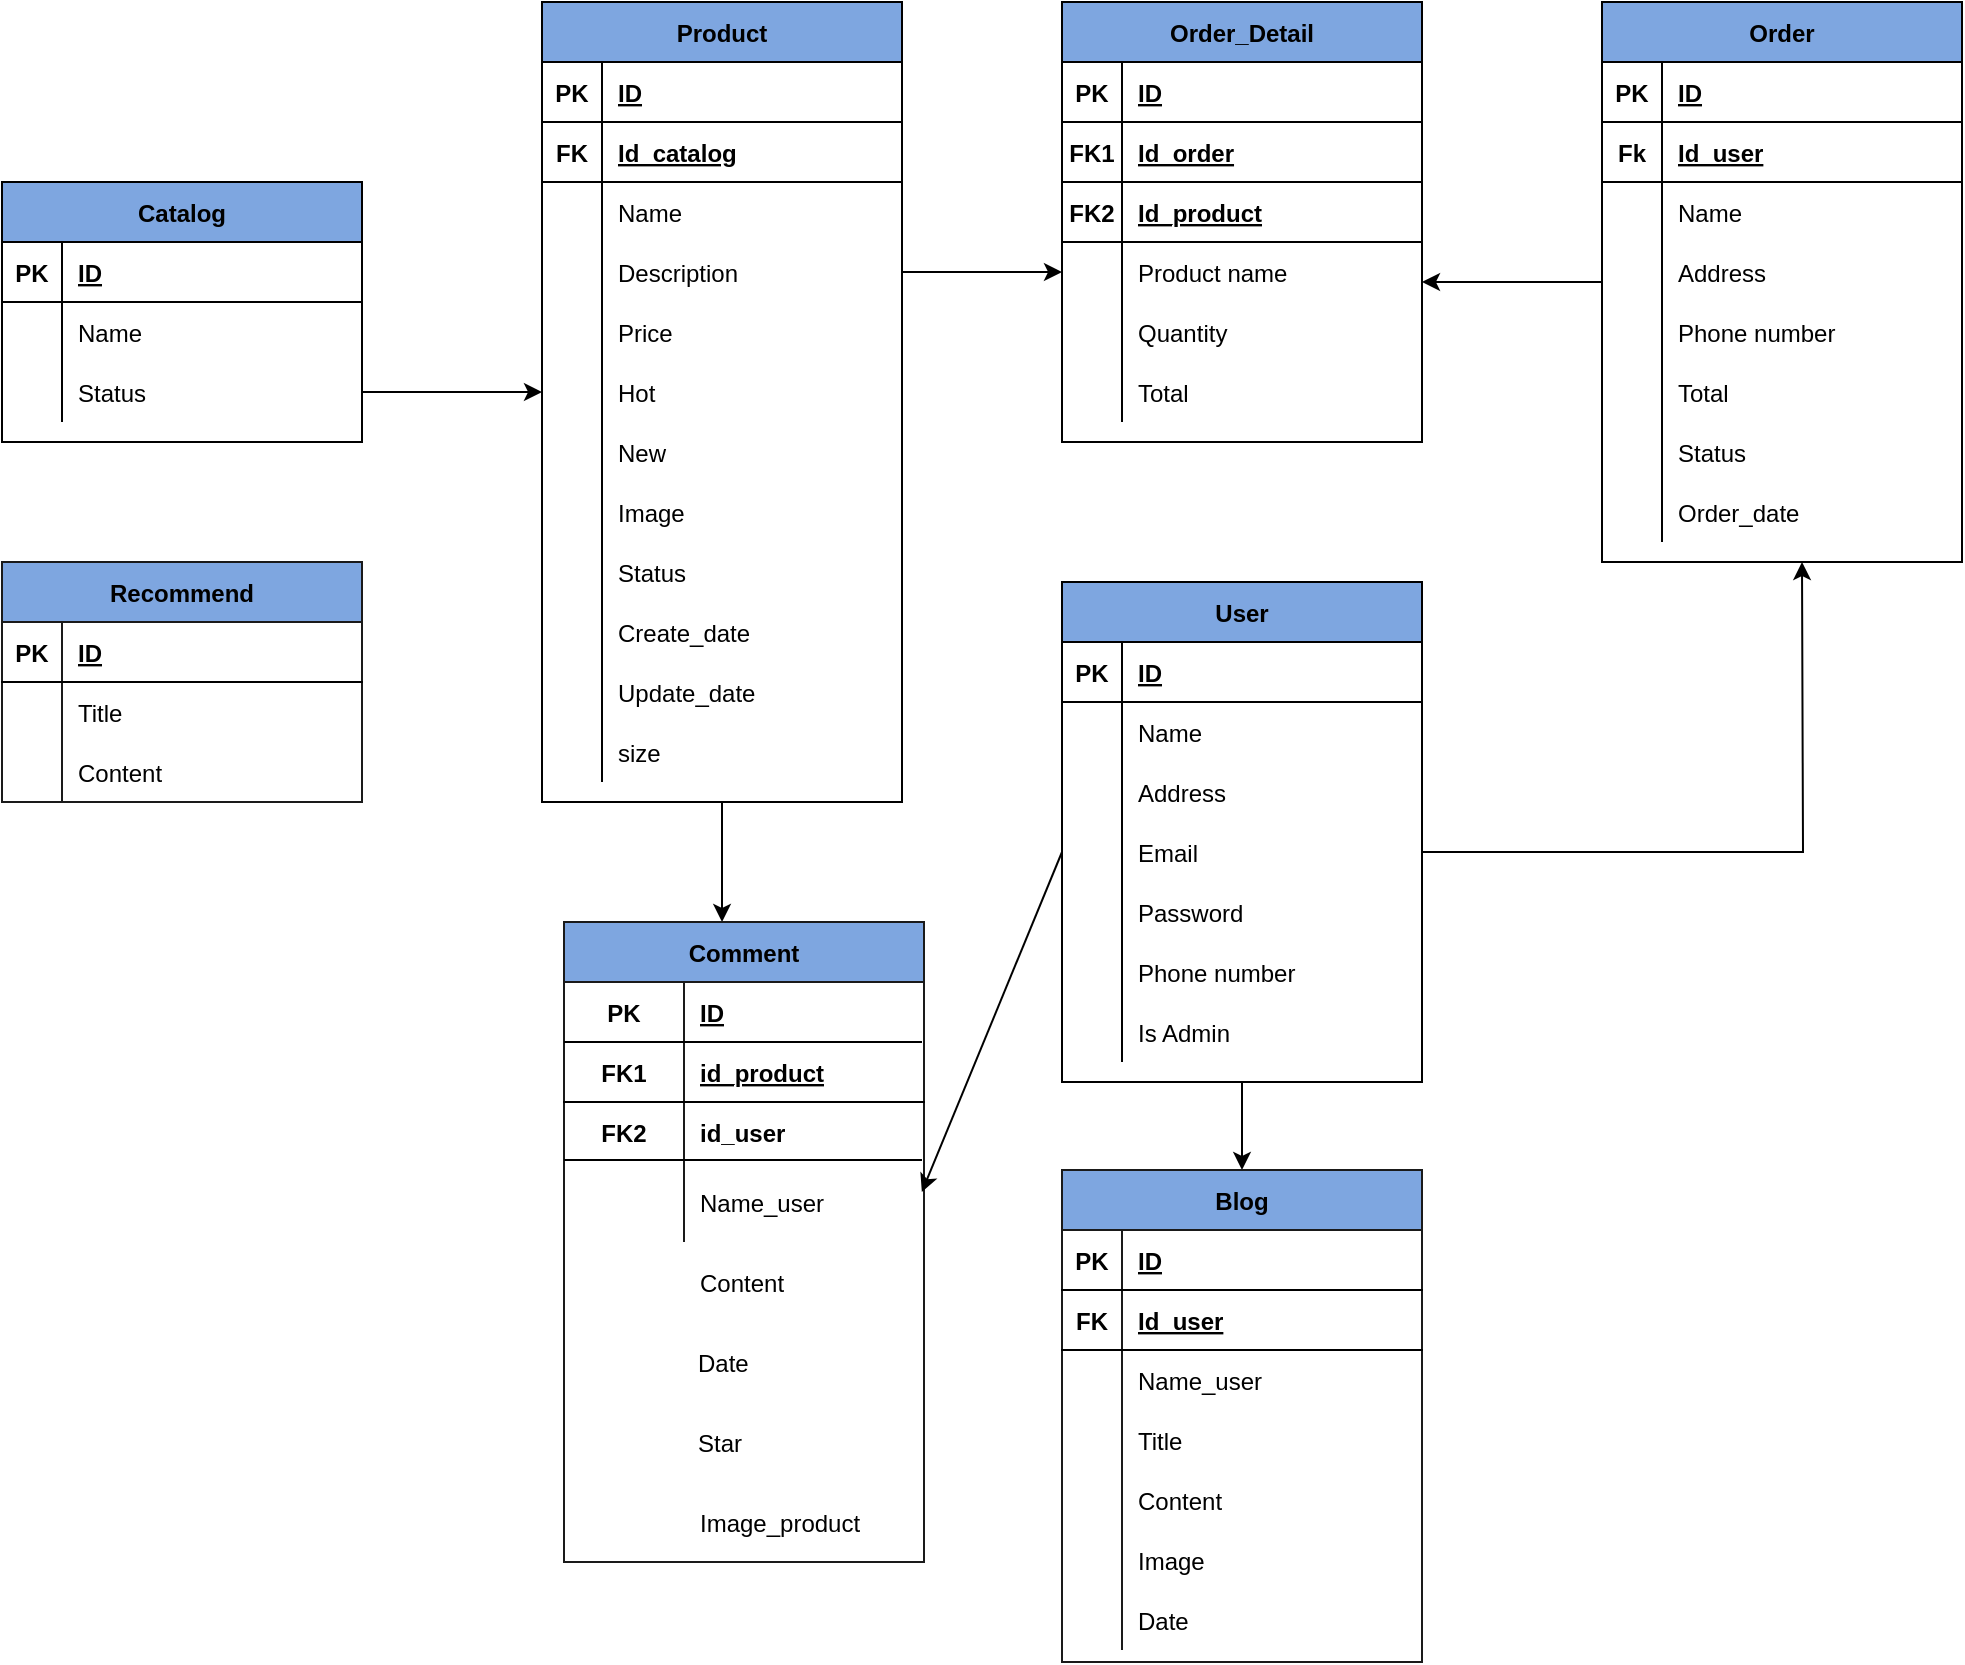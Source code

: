 <mxfile version="15.2.9" type="device"><diagram id="h_Rm9ap989ym2ORMmeNj" name="Page-1"><mxGraphModel dx="1038" dy="588" grid="1" gridSize="10" guides="1" tooltips="1" connect="1" arrows="1" fold="1" page="1" pageScale="1" pageWidth="850" pageHeight="1100" math="0" shadow="0"><root><mxCell id="0"/><mxCell id="1" parent="0"/><mxCell id="OAf66sgDmRi5zRaPa6E1-167" style="edgeStyle=none;rounded=0;orthogonalLoop=1;jettySize=auto;html=1;exitX=0.5;exitY=1;exitDx=0;exitDy=0;entryX=0.439;entryY=0;entryDx=0;entryDy=0;entryPerimeter=0;" edge="1" parent="1" source="OAf66sgDmRi5zRaPa6E1-1" target="OAf66sgDmRi5zRaPa6E1-131"><mxGeometry relative="1" as="geometry"/></mxCell><mxCell id="OAf66sgDmRi5zRaPa6E1-1" value="Product" style="shape=table;startSize=30;container=1;collapsible=1;childLayout=tableLayout;fixedRows=1;rowLines=0;fontStyle=1;align=center;resizeLast=1;fillColor=#7EA6E0;" vertex="1" parent="1"><mxGeometry x="590" y="180" width="180" height="400" as="geometry"/></mxCell><mxCell id="OAf66sgDmRi5zRaPa6E1-2" value="" style="shape=partialRectangle;collapsible=0;dropTarget=0;pointerEvents=0;fillColor=none;top=0;left=0;bottom=1;right=0;points=[[0,0.5],[1,0.5]];portConstraint=eastwest;" vertex="1" parent="OAf66sgDmRi5zRaPa6E1-1"><mxGeometry y="30" width="180" height="30" as="geometry"/></mxCell><mxCell id="OAf66sgDmRi5zRaPa6E1-3" value="PK" style="shape=partialRectangle;connectable=0;fillColor=none;top=0;left=0;bottom=0;right=0;fontStyle=1;overflow=hidden;" vertex="1" parent="OAf66sgDmRi5zRaPa6E1-2"><mxGeometry width="30" height="30" as="geometry"><mxRectangle width="30" height="30" as="alternateBounds"/></mxGeometry></mxCell><mxCell id="OAf66sgDmRi5zRaPa6E1-4" value="ID" style="shape=partialRectangle;connectable=0;fillColor=none;top=0;left=0;bottom=0;right=0;align=left;spacingLeft=6;fontStyle=5;overflow=hidden;" vertex="1" parent="OAf66sgDmRi5zRaPa6E1-2"><mxGeometry x="30" width="150" height="30" as="geometry"><mxRectangle width="150" height="30" as="alternateBounds"/></mxGeometry></mxCell><mxCell id="OAf66sgDmRi5zRaPa6E1-5" value="" style="shape=partialRectangle;collapsible=0;dropTarget=0;pointerEvents=0;fillColor=none;top=0;left=0;bottom=1;right=0;points=[[0,0.5],[1,0.5]];portConstraint=eastwest;" vertex="1" parent="OAf66sgDmRi5zRaPa6E1-1"><mxGeometry y="60" width="180" height="30" as="geometry"/></mxCell><mxCell id="OAf66sgDmRi5zRaPa6E1-6" value="FK" style="shape=partialRectangle;connectable=0;fillColor=none;top=0;left=0;bottom=0;right=0;fontStyle=1;overflow=hidden;" vertex="1" parent="OAf66sgDmRi5zRaPa6E1-5"><mxGeometry width="30" height="30" as="geometry"><mxRectangle width="30" height="30" as="alternateBounds"/></mxGeometry></mxCell><mxCell id="OAf66sgDmRi5zRaPa6E1-7" value="Id_catalog" style="shape=partialRectangle;connectable=0;fillColor=none;top=0;left=0;bottom=0;right=0;align=left;spacingLeft=6;fontStyle=5;overflow=hidden;" vertex="1" parent="OAf66sgDmRi5zRaPa6E1-5"><mxGeometry x="30" width="150" height="30" as="geometry"><mxRectangle width="150" height="30" as="alternateBounds"/></mxGeometry></mxCell><mxCell id="OAf66sgDmRi5zRaPa6E1-8" value="" style="shape=partialRectangle;collapsible=0;dropTarget=0;pointerEvents=0;fillColor=none;top=0;left=0;bottom=0;right=0;points=[[0,0.5],[1,0.5]];portConstraint=eastwest;" vertex="1" parent="OAf66sgDmRi5zRaPa6E1-1"><mxGeometry y="90" width="180" height="30" as="geometry"/></mxCell><mxCell id="OAf66sgDmRi5zRaPa6E1-9" value="" style="shape=partialRectangle;connectable=0;fillColor=none;top=0;left=0;bottom=0;right=0;editable=1;overflow=hidden;" vertex="1" parent="OAf66sgDmRi5zRaPa6E1-8"><mxGeometry width="30" height="30" as="geometry"><mxRectangle width="30" height="30" as="alternateBounds"/></mxGeometry></mxCell><mxCell id="OAf66sgDmRi5zRaPa6E1-10" value="Name" style="shape=partialRectangle;connectable=0;fillColor=none;top=0;left=0;bottom=0;right=0;align=left;spacingLeft=6;overflow=hidden;" vertex="1" parent="OAf66sgDmRi5zRaPa6E1-8"><mxGeometry x="30" width="150" height="30" as="geometry"><mxRectangle width="150" height="30" as="alternateBounds"/></mxGeometry></mxCell><mxCell id="OAf66sgDmRi5zRaPa6E1-11" value="" style="shape=partialRectangle;collapsible=0;dropTarget=0;pointerEvents=0;fillColor=none;top=0;left=0;bottom=0;right=0;points=[[0,0.5],[1,0.5]];portConstraint=eastwest;" vertex="1" parent="OAf66sgDmRi5zRaPa6E1-1"><mxGeometry y="120" width="180" height="30" as="geometry"/></mxCell><mxCell id="OAf66sgDmRi5zRaPa6E1-12" value="" style="shape=partialRectangle;connectable=0;fillColor=none;top=0;left=0;bottom=0;right=0;editable=1;overflow=hidden;" vertex="1" parent="OAf66sgDmRi5zRaPa6E1-11"><mxGeometry width="30" height="30" as="geometry"><mxRectangle width="30" height="30" as="alternateBounds"/></mxGeometry></mxCell><mxCell id="OAf66sgDmRi5zRaPa6E1-13" value="Description" style="shape=partialRectangle;connectable=0;fillColor=none;top=0;left=0;bottom=0;right=0;align=left;spacingLeft=6;overflow=hidden;" vertex="1" parent="OAf66sgDmRi5zRaPa6E1-11"><mxGeometry x="30" width="150" height="30" as="geometry"><mxRectangle width="150" height="30" as="alternateBounds"/></mxGeometry></mxCell><mxCell id="OAf66sgDmRi5zRaPa6E1-14" value="" style="shape=partialRectangle;collapsible=0;dropTarget=0;pointerEvents=0;fillColor=none;top=0;left=0;bottom=0;right=0;points=[[0,0.5],[1,0.5]];portConstraint=eastwest;" vertex="1" parent="OAf66sgDmRi5zRaPa6E1-1"><mxGeometry y="150" width="180" height="30" as="geometry"/></mxCell><mxCell id="OAf66sgDmRi5zRaPa6E1-15" value="" style="shape=partialRectangle;connectable=0;fillColor=none;top=0;left=0;bottom=0;right=0;editable=1;overflow=hidden;" vertex="1" parent="OAf66sgDmRi5zRaPa6E1-14"><mxGeometry width="30" height="30" as="geometry"><mxRectangle width="30" height="30" as="alternateBounds"/></mxGeometry></mxCell><mxCell id="OAf66sgDmRi5zRaPa6E1-16" value="Price" style="shape=partialRectangle;connectable=0;fillColor=none;top=0;left=0;bottom=0;right=0;align=left;spacingLeft=6;overflow=hidden;" vertex="1" parent="OAf66sgDmRi5zRaPa6E1-14"><mxGeometry x="30" width="150" height="30" as="geometry"><mxRectangle width="150" height="30" as="alternateBounds"/></mxGeometry></mxCell><mxCell id="OAf66sgDmRi5zRaPa6E1-17" value="" style="shape=partialRectangle;collapsible=0;dropTarget=0;pointerEvents=0;fillColor=none;top=0;left=0;bottom=0;right=0;points=[[0,0.5],[1,0.5]];portConstraint=eastwest;" vertex="1" parent="OAf66sgDmRi5zRaPa6E1-1"><mxGeometry y="180" width="180" height="30" as="geometry"/></mxCell><mxCell id="OAf66sgDmRi5zRaPa6E1-18" value="" style="shape=partialRectangle;connectable=0;fillColor=none;top=0;left=0;bottom=0;right=0;editable=1;overflow=hidden;" vertex="1" parent="OAf66sgDmRi5zRaPa6E1-17"><mxGeometry width="30" height="30" as="geometry"><mxRectangle width="30" height="30" as="alternateBounds"/></mxGeometry></mxCell><mxCell id="OAf66sgDmRi5zRaPa6E1-19" value="Hot" style="shape=partialRectangle;connectable=0;fillColor=none;top=0;left=0;bottom=0;right=0;align=left;spacingLeft=6;overflow=hidden;" vertex="1" parent="OAf66sgDmRi5zRaPa6E1-17"><mxGeometry x="30" width="150" height="30" as="geometry"><mxRectangle width="150" height="30" as="alternateBounds"/></mxGeometry></mxCell><mxCell id="OAf66sgDmRi5zRaPa6E1-20" value="" style="shape=partialRectangle;collapsible=0;dropTarget=0;pointerEvents=0;fillColor=none;top=0;left=0;bottom=0;right=0;points=[[0,0.5],[1,0.5]];portConstraint=eastwest;" vertex="1" parent="OAf66sgDmRi5zRaPa6E1-1"><mxGeometry y="210" width="180" height="30" as="geometry"/></mxCell><mxCell id="OAf66sgDmRi5zRaPa6E1-21" value="" style="shape=partialRectangle;connectable=0;fillColor=none;top=0;left=0;bottom=0;right=0;editable=1;overflow=hidden;" vertex="1" parent="OAf66sgDmRi5zRaPa6E1-20"><mxGeometry width="30" height="30" as="geometry"><mxRectangle width="30" height="30" as="alternateBounds"/></mxGeometry></mxCell><mxCell id="OAf66sgDmRi5zRaPa6E1-22" value="New" style="shape=partialRectangle;connectable=0;fillColor=none;top=0;left=0;bottom=0;right=0;align=left;spacingLeft=6;overflow=hidden;" vertex="1" parent="OAf66sgDmRi5zRaPa6E1-20"><mxGeometry x="30" width="150" height="30" as="geometry"><mxRectangle width="150" height="30" as="alternateBounds"/></mxGeometry></mxCell><mxCell id="OAf66sgDmRi5zRaPa6E1-23" value="" style="shape=partialRectangle;collapsible=0;dropTarget=0;pointerEvents=0;fillColor=none;top=0;left=0;bottom=0;right=0;points=[[0,0.5],[1,0.5]];portConstraint=eastwest;" vertex="1" parent="OAf66sgDmRi5zRaPa6E1-1"><mxGeometry y="240" width="180" height="30" as="geometry"/></mxCell><mxCell id="OAf66sgDmRi5zRaPa6E1-24" value="" style="shape=partialRectangle;connectable=0;fillColor=none;top=0;left=0;bottom=0;right=0;editable=1;overflow=hidden;" vertex="1" parent="OAf66sgDmRi5zRaPa6E1-23"><mxGeometry width="30" height="30" as="geometry"><mxRectangle width="30" height="30" as="alternateBounds"/></mxGeometry></mxCell><mxCell id="OAf66sgDmRi5zRaPa6E1-25" value="Image" style="shape=partialRectangle;connectable=0;fillColor=none;top=0;left=0;bottom=0;right=0;align=left;spacingLeft=6;overflow=hidden;" vertex="1" parent="OAf66sgDmRi5zRaPa6E1-23"><mxGeometry x="30" width="150" height="30" as="geometry"><mxRectangle width="150" height="30" as="alternateBounds"/></mxGeometry></mxCell><mxCell id="OAf66sgDmRi5zRaPa6E1-26" value="" style="shape=partialRectangle;collapsible=0;dropTarget=0;pointerEvents=0;fillColor=none;top=0;left=0;bottom=0;right=0;points=[[0,0.5],[1,0.5]];portConstraint=eastwest;" vertex="1" parent="OAf66sgDmRi5zRaPa6E1-1"><mxGeometry y="270" width="180" height="30" as="geometry"/></mxCell><mxCell id="OAf66sgDmRi5zRaPa6E1-27" value="" style="shape=partialRectangle;connectable=0;fillColor=none;top=0;left=0;bottom=0;right=0;editable=1;overflow=hidden;" vertex="1" parent="OAf66sgDmRi5zRaPa6E1-26"><mxGeometry width="30" height="30" as="geometry"><mxRectangle width="30" height="30" as="alternateBounds"/></mxGeometry></mxCell><mxCell id="OAf66sgDmRi5zRaPa6E1-28" value="Status" style="shape=partialRectangle;connectable=0;fillColor=none;top=0;left=0;bottom=0;right=0;align=left;spacingLeft=6;overflow=hidden;" vertex="1" parent="OAf66sgDmRi5zRaPa6E1-26"><mxGeometry x="30" width="150" height="30" as="geometry"><mxRectangle width="150" height="30" as="alternateBounds"/></mxGeometry></mxCell><mxCell id="OAf66sgDmRi5zRaPa6E1-29" value="" style="shape=partialRectangle;collapsible=0;dropTarget=0;pointerEvents=0;fillColor=none;top=0;left=0;bottom=0;right=0;points=[[0,0.5],[1,0.5]];portConstraint=eastwest;" vertex="1" parent="OAf66sgDmRi5zRaPa6E1-1"><mxGeometry y="300" width="180" height="30" as="geometry"/></mxCell><mxCell id="OAf66sgDmRi5zRaPa6E1-30" value="" style="shape=partialRectangle;connectable=0;fillColor=none;top=0;left=0;bottom=0;right=0;editable=1;overflow=hidden;" vertex="1" parent="OAf66sgDmRi5zRaPa6E1-29"><mxGeometry width="30" height="30" as="geometry"><mxRectangle width="30" height="30" as="alternateBounds"/></mxGeometry></mxCell><mxCell id="OAf66sgDmRi5zRaPa6E1-31" value="Create_date" style="shape=partialRectangle;connectable=0;fillColor=none;top=0;left=0;bottom=0;right=0;align=left;spacingLeft=6;overflow=hidden;" vertex="1" parent="OAf66sgDmRi5zRaPa6E1-29"><mxGeometry x="30" width="150" height="30" as="geometry"><mxRectangle width="150" height="30" as="alternateBounds"/></mxGeometry></mxCell><mxCell id="OAf66sgDmRi5zRaPa6E1-32" value="" style="shape=partialRectangle;collapsible=0;dropTarget=0;pointerEvents=0;fillColor=none;top=0;left=0;bottom=0;right=0;points=[[0,0.5],[1,0.5]];portConstraint=eastwest;" vertex="1" parent="OAf66sgDmRi5zRaPa6E1-1"><mxGeometry y="330" width="180" height="30" as="geometry"/></mxCell><mxCell id="OAf66sgDmRi5zRaPa6E1-33" value="" style="shape=partialRectangle;connectable=0;fillColor=none;top=0;left=0;bottom=0;right=0;editable=1;overflow=hidden;" vertex="1" parent="OAf66sgDmRi5zRaPa6E1-32"><mxGeometry width="30" height="30" as="geometry"><mxRectangle width="30" height="30" as="alternateBounds"/></mxGeometry></mxCell><mxCell id="OAf66sgDmRi5zRaPa6E1-34" value="Update_date" style="shape=partialRectangle;connectable=0;fillColor=none;top=0;left=0;bottom=0;right=0;align=left;spacingLeft=6;overflow=hidden;" vertex="1" parent="OAf66sgDmRi5zRaPa6E1-32"><mxGeometry x="30" width="150" height="30" as="geometry"><mxRectangle width="150" height="30" as="alternateBounds"/></mxGeometry></mxCell><mxCell id="OAf66sgDmRi5zRaPa6E1-35" value="" style="shape=partialRectangle;collapsible=0;dropTarget=0;pointerEvents=0;fillColor=none;top=0;left=0;bottom=0;right=0;points=[[0,0.5],[1,0.5]];portConstraint=eastwest;" vertex="1" parent="OAf66sgDmRi5zRaPa6E1-1"><mxGeometry y="360" width="180" height="30" as="geometry"/></mxCell><mxCell id="OAf66sgDmRi5zRaPa6E1-36" value="" style="shape=partialRectangle;connectable=0;fillColor=none;top=0;left=0;bottom=0;right=0;editable=1;overflow=hidden;" vertex="1" parent="OAf66sgDmRi5zRaPa6E1-35"><mxGeometry width="30" height="30" as="geometry"><mxRectangle width="30" height="30" as="alternateBounds"/></mxGeometry></mxCell><mxCell id="OAf66sgDmRi5zRaPa6E1-37" value="size" style="shape=partialRectangle;connectable=0;fillColor=none;top=0;left=0;bottom=0;right=0;align=left;spacingLeft=6;overflow=hidden;" vertex="1" parent="OAf66sgDmRi5zRaPa6E1-35"><mxGeometry x="30" width="150" height="30" as="geometry"><mxRectangle width="150" height="30" as="alternateBounds"/></mxGeometry></mxCell><mxCell id="OAf66sgDmRi5zRaPa6E1-38" value="Catalog" style="shape=table;startSize=30;container=1;collapsible=1;childLayout=tableLayout;fixedRows=1;rowLines=0;fontStyle=1;align=center;resizeLast=1;labelBackgroundColor=none;fillColor=#7EA6E0;" vertex="1" parent="1"><mxGeometry x="320" y="270" width="180" height="130" as="geometry"/></mxCell><mxCell id="OAf66sgDmRi5zRaPa6E1-39" value="" style="shape=partialRectangle;collapsible=0;dropTarget=0;pointerEvents=0;fillColor=none;top=0;left=0;bottom=1;right=0;points=[[0,0.5],[1,0.5]];portConstraint=eastwest;" vertex="1" parent="OAf66sgDmRi5zRaPa6E1-38"><mxGeometry y="30" width="180" height="30" as="geometry"/></mxCell><mxCell id="OAf66sgDmRi5zRaPa6E1-40" value="PK" style="shape=partialRectangle;connectable=0;fillColor=none;top=0;left=0;bottom=0;right=0;fontStyle=1;overflow=hidden;" vertex="1" parent="OAf66sgDmRi5zRaPa6E1-39"><mxGeometry width="30" height="30" as="geometry"><mxRectangle width="30" height="30" as="alternateBounds"/></mxGeometry></mxCell><mxCell id="OAf66sgDmRi5zRaPa6E1-41" value="ID" style="shape=partialRectangle;connectable=0;fillColor=none;top=0;left=0;bottom=0;right=0;align=left;spacingLeft=6;fontStyle=5;overflow=hidden;" vertex="1" parent="OAf66sgDmRi5zRaPa6E1-39"><mxGeometry x="30" width="150" height="30" as="geometry"><mxRectangle width="150" height="30" as="alternateBounds"/></mxGeometry></mxCell><mxCell id="OAf66sgDmRi5zRaPa6E1-42" value="" style="shape=partialRectangle;collapsible=0;dropTarget=0;pointerEvents=0;fillColor=none;top=0;left=0;bottom=0;right=0;points=[[0,0.5],[1,0.5]];portConstraint=eastwest;" vertex="1" parent="OAf66sgDmRi5zRaPa6E1-38"><mxGeometry y="60" width="180" height="30" as="geometry"/></mxCell><mxCell id="OAf66sgDmRi5zRaPa6E1-43" value="" style="shape=partialRectangle;connectable=0;fillColor=none;top=0;left=0;bottom=0;right=0;editable=1;overflow=hidden;" vertex="1" parent="OAf66sgDmRi5zRaPa6E1-42"><mxGeometry width="30" height="30" as="geometry"><mxRectangle width="30" height="30" as="alternateBounds"/></mxGeometry></mxCell><mxCell id="OAf66sgDmRi5zRaPa6E1-44" value="Name" style="shape=partialRectangle;connectable=0;fillColor=none;top=0;left=0;bottom=0;right=0;align=left;spacingLeft=6;overflow=hidden;" vertex="1" parent="OAf66sgDmRi5zRaPa6E1-42"><mxGeometry x="30" width="150" height="30" as="geometry"><mxRectangle width="150" height="30" as="alternateBounds"/></mxGeometry></mxCell><mxCell id="OAf66sgDmRi5zRaPa6E1-45" value="" style="shape=partialRectangle;collapsible=0;dropTarget=0;pointerEvents=0;fillColor=none;top=0;left=0;bottom=0;right=0;points=[[0,0.5],[1,0.5]];portConstraint=eastwest;" vertex="1" parent="OAf66sgDmRi5zRaPa6E1-38"><mxGeometry y="90" width="180" height="30" as="geometry"/></mxCell><mxCell id="OAf66sgDmRi5zRaPa6E1-46" value="" style="shape=partialRectangle;connectable=0;fillColor=none;top=0;left=0;bottom=0;right=0;editable=1;overflow=hidden;" vertex="1" parent="OAf66sgDmRi5zRaPa6E1-45"><mxGeometry width="30" height="30" as="geometry"><mxRectangle width="30" height="30" as="alternateBounds"/></mxGeometry></mxCell><mxCell id="OAf66sgDmRi5zRaPa6E1-47" value="Status" style="shape=partialRectangle;connectable=0;fillColor=none;top=0;left=0;bottom=0;right=0;align=left;spacingLeft=6;overflow=hidden;" vertex="1" parent="OAf66sgDmRi5zRaPa6E1-45"><mxGeometry x="30" width="150" height="30" as="geometry"><mxRectangle width="150" height="30" as="alternateBounds"/></mxGeometry></mxCell><mxCell id="OAf66sgDmRi5zRaPa6E1-48" style="edgeStyle=orthogonalEdgeStyle;rounded=0;orthogonalLoop=1;jettySize=auto;html=1;" edge="1" parent="1" source="OAf66sgDmRi5zRaPa6E1-49"><mxGeometry relative="1" as="geometry"><mxPoint x="1030" y="320" as="targetPoint"/></mxGeometry></mxCell><mxCell id="OAf66sgDmRi5zRaPa6E1-49" value="Order" style="shape=table;startSize=30;container=1;collapsible=1;childLayout=tableLayout;fixedRows=1;rowLines=0;fontStyle=1;align=center;resizeLast=1;labelBackgroundColor=none;fillColor=#7EA6E0;gradientColor=none;" vertex="1" parent="1"><mxGeometry x="1120" y="180" width="180" height="280" as="geometry"/></mxCell><mxCell id="OAf66sgDmRi5zRaPa6E1-50" value="" style="shape=partialRectangle;collapsible=0;dropTarget=0;pointerEvents=0;fillColor=none;top=0;left=0;bottom=1;right=0;points=[[0,0.5],[1,0.5]];portConstraint=eastwest;" vertex="1" parent="OAf66sgDmRi5zRaPa6E1-49"><mxGeometry y="30" width="180" height="30" as="geometry"/></mxCell><mxCell id="OAf66sgDmRi5zRaPa6E1-51" value="PK" style="shape=partialRectangle;connectable=0;fillColor=none;top=0;left=0;bottom=0;right=0;fontStyle=1;overflow=hidden;" vertex="1" parent="OAf66sgDmRi5zRaPa6E1-50"><mxGeometry width="30" height="30" as="geometry"><mxRectangle width="30" height="30" as="alternateBounds"/></mxGeometry></mxCell><mxCell id="OAf66sgDmRi5zRaPa6E1-52" value="ID" style="shape=partialRectangle;connectable=0;fillColor=none;top=0;left=0;bottom=0;right=0;align=left;spacingLeft=6;fontStyle=5;overflow=hidden;" vertex="1" parent="OAf66sgDmRi5zRaPa6E1-50"><mxGeometry x="30" width="150" height="30" as="geometry"><mxRectangle width="150" height="30" as="alternateBounds"/></mxGeometry></mxCell><mxCell id="OAf66sgDmRi5zRaPa6E1-53" value="" style="shape=partialRectangle;collapsible=0;dropTarget=0;pointerEvents=0;fillColor=none;top=0;left=0;bottom=1;right=0;points=[[0,0.5],[1,0.5]];portConstraint=eastwest;" vertex="1" parent="OAf66sgDmRi5zRaPa6E1-49"><mxGeometry y="60" width="180" height="30" as="geometry"/></mxCell><mxCell id="OAf66sgDmRi5zRaPa6E1-54" value="Fk" style="shape=partialRectangle;connectable=0;fillColor=none;top=0;left=0;bottom=0;right=0;fontStyle=1;overflow=hidden;" vertex="1" parent="OAf66sgDmRi5zRaPa6E1-53"><mxGeometry width="30" height="30" as="geometry"><mxRectangle width="30" height="30" as="alternateBounds"/></mxGeometry></mxCell><mxCell id="OAf66sgDmRi5zRaPa6E1-55" value="Id_user" style="shape=partialRectangle;connectable=0;fillColor=none;top=0;left=0;bottom=0;right=0;align=left;spacingLeft=6;fontStyle=5;overflow=hidden;" vertex="1" parent="OAf66sgDmRi5zRaPa6E1-53"><mxGeometry x="30" width="150" height="30" as="geometry"><mxRectangle width="150" height="30" as="alternateBounds"/></mxGeometry></mxCell><mxCell id="OAf66sgDmRi5zRaPa6E1-56" value="" style="shape=partialRectangle;collapsible=0;dropTarget=0;pointerEvents=0;fillColor=none;top=0;left=0;bottom=0;right=0;points=[[0,0.5],[1,0.5]];portConstraint=eastwest;" vertex="1" parent="OAf66sgDmRi5zRaPa6E1-49"><mxGeometry y="90" width="180" height="30" as="geometry"/></mxCell><mxCell id="OAf66sgDmRi5zRaPa6E1-57" value="" style="shape=partialRectangle;connectable=0;fillColor=none;top=0;left=0;bottom=0;right=0;editable=1;overflow=hidden;" vertex="1" parent="OAf66sgDmRi5zRaPa6E1-56"><mxGeometry width="30" height="30" as="geometry"><mxRectangle width="30" height="30" as="alternateBounds"/></mxGeometry></mxCell><mxCell id="OAf66sgDmRi5zRaPa6E1-58" value="Name" style="shape=partialRectangle;connectable=0;fillColor=none;top=0;left=0;bottom=0;right=0;align=left;spacingLeft=6;overflow=hidden;" vertex="1" parent="OAf66sgDmRi5zRaPa6E1-56"><mxGeometry x="30" width="150" height="30" as="geometry"><mxRectangle width="150" height="30" as="alternateBounds"/></mxGeometry></mxCell><mxCell id="OAf66sgDmRi5zRaPa6E1-59" value="" style="shape=partialRectangle;collapsible=0;dropTarget=0;pointerEvents=0;fillColor=none;top=0;left=0;bottom=0;right=0;points=[[0,0.5],[1,0.5]];portConstraint=eastwest;" vertex="1" parent="OAf66sgDmRi5zRaPa6E1-49"><mxGeometry y="120" width="180" height="30" as="geometry"/></mxCell><mxCell id="OAf66sgDmRi5zRaPa6E1-60" value="" style="shape=partialRectangle;connectable=0;fillColor=none;top=0;left=0;bottom=0;right=0;editable=1;overflow=hidden;" vertex="1" parent="OAf66sgDmRi5zRaPa6E1-59"><mxGeometry width="30" height="30" as="geometry"><mxRectangle width="30" height="30" as="alternateBounds"/></mxGeometry></mxCell><mxCell id="OAf66sgDmRi5zRaPa6E1-61" value="Address" style="shape=partialRectangle;connectable=0;fillColor=none;top=0;left=0;bottom=0;right=0;align=left;spacingLeft=6;overflow=hidden;" vertex="1" parent="OAf66sgDmRi5zRaPa6E1-59"><mxGeometry x="30" width="150" height="30" as="geometry"><mxRectangle width="150" height="30" as="alternateBounds"/></mxGeometry></mxCell><mxCell id="OAf66sgDmRi5zRaPa6E1-62" value="" style="shape=partialRectangle;collapsible=0;dropTarget=0;pointerEvents=0;fillColor=none;top=0;left=0;bottom=0;right=0;points=[[0,0.5],[1,0.5]];portConstraint=eastwest;" vertex="1" parent="OAf66sgDmRi5zRaPa6E1-49"><mxGeometry y="150" width="180" height="30" as="geometry"/></mxCell><mxCell id="OAf66sgDmRi5zRaPa6E1-63" value="" style="shape=partialRectangle;connectable=0;fillColor=none;top=0;left=0;bottom=0;right=0;editable=1;overflow=hidden;" vertex="1" parent="OAf66sgDmRi5zRaPa6E1-62"><mxGeometry width="30" height="30" as="geometry"><mxRectangle width="30" height="30" as="alternateBounds"/></mxGeometry></mxCell><mxCell id="OAf66sgDmRi5zRaPa6E1-64" value="Phone number" style="shape=partialRectangle;connectable=0;fillColor=none;top=0;left=0;bottom=0;right=0;align=left;spacingLeft=6;overflow=hidden;" vertex="1" parent="OAf66sgDmRi5zRaPa6E1-62"><mxGeometry x="30" width="150" height="30" as="geometry"><mxRectangle width="150" height="30" as="alternateBounds"/></mxGeometry></mxCell><mxCell id="OAf66sgDmRi5zRaPa6E1-65" value="" style="shape=partialRectangle;collapsible=0;dropTarget=0;pointerEvents=0;fillColor=none;top=0;left=0;bottom=0;right=0;points=[[0,0.5],[1,0.5]];portConstraint=eastwest;" vertex="1" parent="OAf66sgDmRi5zRaPa6E1-49"><mxGeometry y="180" width="180" height="30" as="geometry"/></mxCell><mxCell id="OAf66sgDmRi5zRaPa6E1-66" value="" style="shape=partialRectangle;connectable=0;fillColor=none;top=0;left=0;bottom=0;right=0;editable=1;overflow=hidden;" vertex="1" parent="OAf66sgDmRi5zRaPa6E1-65"><mxGeometry width="30" height="30" as="geometry"><mxRectangle width="30" height="30" as="alternateBounds"/></mxGeometry></mxCell><mxCell id="OAf66sgDmRi5zRaPa6E1-67" value="Total" style="shape=partialRectangle;connectable=0;fillColor=none;top=0;left=0;bottom=0;right=0;align=left;spacingLeft=6;overflow=hidden;" vertex="1" parent="OAf66sgDmRi5zRaPa6E1-65"><mxGeometry x="30" width="150" height="30" as="geometry"><mxRectangle width="150" height="30" as="alternateBounds"/></mxGeometry></mxCell><mxCell id="OAf66sgDmRi5zRaPa6E1-68" value="" style="shape=partialRectangle;collapsible=0;dropTarget=0;pointerEvents=0;fillColor=none;top=0;left=0;bottom=0;right=0;points=[[0,0.5],[1,0.5]];portConstraint=eastwest;" vertex="1" parent="OAf66sgDmRi5zRaPa6E1-49"><mxGeometry y="210" width="180" height="30" as="geometry"/></mxCell><mxCell id="OAf66sgDmRi5zRaPa6E1-69" value="" style="shape=partialRectangle;connectable=0;fillColor=none;top=0;left=0;bottom=0;right=0;editable=1;overflow=hidden;" vertex="1" parent="OAf66sgDmRi5zRaPa6E1-68"><mxGeometry width="30" height="30" as="geometry"><mxRectangle width="30" height="30" as="alternateBounds"/></mxGeometry></mxCell><mxCell id="OAf66sgDmRi5zRaPa6E1-70" value="Status" style="shape=partialRectangle;connectable=0;fillColor=none;top=0;left=0;bottom=0;right=0;align=left;spacingLeft=6;overflow=hidden;" vertex="1" parent="OAf66sgDmRi5zRaPa6E1-68"><mxGeometry x="30" width="150" height="30" as="geometry"><mxRectangle width="150" height="30" as="alternateBounds"/></mxGeometry></mxCell><mxCell id="OAf66sgDmRi5zRaPa6E1-71" value="" style="shape=partialRectangle;collapsible=0;dropTarget=0;pointerEvents=0;fillColor=none;top=0;left=0;bottom=0;right=0;points=[[0,0.5],[1,0.5]];portConstraint=eastwest;" vertex="1" parent="OAf66sgDmRi5zRaPa6E1-49"><mxGeometry y="240" width="180" height="30" as="geometry"/></mxCell><mxCell id="OAf66sgDmRi5zRaPa6E1-72" value="" style="shape=partialRectangle;connectable=0;fillColor=none;top=0;left=0;bottom=0;right=0;editable=1;overflow=hidden;" vertex="1" parent="OAf66sgDmRi5zRaPa6E1-71"><mxGeometry width="30" height="30" as="geometry"><mxRectangle width="30" height="30" as="alternateBounds"/></mxGeometry></mxCell><mxCell id="OAf66sgDmRi5zRaPa6E1-73" value="Order_date" style="shape=partialRectangle;connectable=0;fillColor=none;top=0;left=0;bottom=0;right=0;align=left;spacingLeft=6;overflow=hidden;" vertex="1" parent="OAf66sgDmRi5zRaPa6E1-71"><mxGeometry x="30" width="150" height="30" as="geometry"><mxRectangle width="150" height="30" as="alternateBounds"/></mxGeometry></mxCell><mxCell id="OAf66sgDmRi5zRaPa6E1-74" value="Order_Detail" style="shape=table;startSize=30;container=1;collapsible=1;childLayout=tableLayout;fixedRows=1;rowLines=0;fontStyle=1;align=center;resizeLast=1;labelBackgroundColor=none;fillColor=#7EA6E0;gradientColor=none;" vertex="1" parent="1"><mxGeometry x="850" y="180" width="180" height="220" as="geometry"/></mxCell><mxCell id="OAf66sgDmRi5zRaPa6E1-75" value="" style="shape=partialRectangle;collapsible=0;dropTarget=0;pointerEvents=0;fillColor=none;top=0;left=0;bottom=1;right=0;points=[[0,0.5],[1,0.5]];portConstraint=eastwest;" vertex="1" parent="OAf66sgDmRi5zRaPa6E1-74"><mxGeometry y="30" width="180" height="30" as="geometry"/></mxCell><mxCell id="OAf66sgDmRi5zRaPa6E1-76" value="PK" style="shape=partialRectangle;connectable=0;fillColor=none;top=0;left=0;bottom=0;right=0;fontStyle=1;overflow=hidden;" vertex="1" parent="OAf66sgDmRi5zRaPa6E1-75"><mxGeometry width="30" height="30" as="geometry"><mxRectangle width="30" height="30" as="alternateBounds"/></mxGeometry></mxCell><mxCell id="OAf66sgDmRi5zRaPa6E1-77" value="ID" style="shape=partialRectangle;connectable=0;fillColor=none;top=0;left=0;bottom=0;right=0;align=left;spacingLeft=6;fontStyle=5;overflow=hidden;" vertex="1" parent="OAf66sgDmRi5zRaPa6E1-75"><mxGeometry x="30" width="150" height="30" as="geometry"><mxRectangle width="150" height="30" as="alternateBounds"/></mxGeometry></mxCell><mxCell id="OAf66sgDmRi5zRaPa6E1-78" value="" style="shape=partialRectangle;collapsible=0;dropTarget=0;pointerEvents=0;fillColor=none;top=0;left=0;bottom=1;right=0;points=[[0,0.5],[1,0.5]];portConstraint=eastwest;" vertex="1" parent="OAf66sgDmRi5zRaPa6E1-74"><mxGeometry y="60" width="180" height="30" as="geometry"/></mxCell><mxCell id="OAf66sgDmRi5zRaPa6E1-79" value="FK1" style="shape=partialRectangle;connectable=0;fillColor=none;top=0;left=0;bottom=0;right=0;fontStyle=1;overflow=hidden;" vertex="1" parent="OAf66sgDmRi5zRaPa6E1-78"><mxGeometry width="30" height="30" as="geometry"><mxRectangle width="30" height="30" as="alternateBounds"/></mxGeometry></mxCell><mxCell id="OAf66sgDmRi5zRaPa6E1-80" value="Id_order" style="shape=partialRectangle;connectable=0;fillColor=none;top=0;left=0;bottom=0;right=0;align=left;spacingLeft=6;fontStyle=5;overflow=hidden;" vertex="1" parent="OAf66sgDmRi5zRaPa6E1-78"><mxGeometry x="30" width="150" height="30" as="geometry"><mxRectangle width="150" height="30" as="alternateBounds"/></mxGeometry></mxCell><mxCell id="OAf66sgDmRi5zRaPa6E1-81" value="" style="shape=partialRectangle;collapsible=0;dropTarget=0;pointerEvents=0;fillColor=none;top=0;left=0;bottom=1;right=0;points=[[0,0.5],[1,0.5]];portConstraint=eastwest;" vertex="1" parent="OAf66sgDmRi5zRaPa6E1-74"><mxGeometry y="90" width="180" height="30" as="geometry"/></mxCell><mxCell id="OAf66sgDmRi5zRaPa6E1-82" value="FK2" style="shape=partialRectangle;connectable=0;fillColor=none;top=0;left=0;bottom=0;right=0;fontStyle=1;overflow=hidden;" vertex="1" parent="OAf66sgDmRi5zRaPa6E1-81"><mxGeometry width="30" height="30" as="geometry"><mxRectangle width="30" height="30" as="alternateBounds"/></mxGeometry></mxCell><mxCell id="OAf66sgDmRi5zRaPa6E1-83" value="Id_product" style="shape=partialRectangle;connectable=0;fillColor=none;top=0;left=0;bottom=0;right=0;align=left;spacingLeft=6;fontStyle=5;overflow=hidden;" vertex="1" parent="OAf66sgDmRi5zRaPa6E1-81"><mxGeometry x="30" width="150" height="30" as="geometry"><mxRectangle width="150" height="30" as="alternateBounds"/></mxGeometry></mxCell><mxCell id="OAf66sgDmRi5zRaPa6E1-84" value="" style="shape=partialRectangle;collapsible=0;dropTarget=0;pointerEvents=0;fillColor=none;top=0;left=0;bottom=0;right=0;points=[[0,0.5],[1,0.5]];portConstraint=eastwest;" vertex="1" parent="OAf66sgDmRi5zRaPa6E1-74"><mxGeometry y="120" width="180" height="30" as="geometry"/></mxCell><mxCell id="OAf66sgDmRi5zRaPa6E1-85" value="" style="shape=partialRectangle;connectable=0;fillColor=none;top=0;left=0;bottom=0;right=0;editable=1;overflow=hidden;" vertex="1" parent="OAf66sgDmRi5zRaPa6E1-84"><mxGeometry width="30" height="30" as="geometry"><mxRectangle width="30" height="30" as="alternateBounds"/></mxGeometry></mxCell><mxCell id="OAf66sgDmRi5zRaPa6E1-86" value="Product name" style="shape=partialRectangle;connectable=0;fillColor=none;top=0;left=0;bottom=0;right=0;align=left;spacingLeft=6;overflow=hidden;" vertex="1" parent="OAf66sgDmRi5zRaPa6E1-84"><mxGeometry x="30" width="150" height="30" as="geometry"><mxRectangle width="150" height="30" as="alternateBounds"/></mxGeometry></mxCell><mxCell id="OAf66sgDmRi5zRaPa6E1-87" value="" style="shape=partialRectangle;collapsible=0;dropTarget=0;pointerEvents=0;fillColor=none;top=0;left=0;bottom=0;right=0;points=[[0,0.5],[1,0.5]];portConstraint=eastwest;" vertex="1" parent="OAf66sgDmRi5zRaPa6E1-74"><mxGeometry y="150" width="180" height="30" as="geometry"/></mxCell><mxCell id="OAf66sgDmRi5zRaPa6E1-88" value="" style="shape=partialRectangle;connectable=0;fillColor=none;top=0;left=0;bottom=0;right=0;editable=1;overflow=hidden;" vertex="1" parent="OAf66sgDmRi5zRaPa6E1-87"><mxGeometry width="30" height="30" as="geometry"><mxRectangle width="30" height="30" as="alternateBounds"/></mxGeometry></mxCell><mxCell id="OAf66sgDmRi5zRaPa6E1-89" value="Quantity" style="shape=partialRectangle;connectable=0;fillColor=none;top=0;left=0;bottom=0;right=0;align=left;spacingLeft=6;overflow=hidden;" vertex="1" parent="OAf66sgDmRi5zRaPa6E1-87"><mxGeometry x="30" width="150" height="30" as="geometry"><mxRectangle width="150" height="30" as="alternateBounds"/></mxGeometry></mxCell><mxCell id="OAf66sgDmRi5zRaPa6E1-90" value="" style="shape=partialRectangle;collapsible=0;dropTarget=0;pointerEvents=0;fillColor=none;top=0;left=0;bottom=0;right=0;points=[[0,0.5],[1,0.5]];portConstraint=eastwest;" vertex="1" parent="OAf66sgDmRi5zRaPa6E1-74"><mxGeometry y="180" width="180" height="30" as="geometry"/></mxCell><mxCell id="OAf66sgDmRi5zRaPa6E1-91" value="" style="shape=partialRectangle;connectable=0;fillColor=none;top=0;left=0;bottom=0;right=0;editable=1;overflow=hidden;" vertex="1" parent="OAf66sgDmRi5zRaPa6E1-90"><mxGeometry width="30" height="30" as="geometry"><mxRectangle width="30" height="30" as="alternateBounds"/></mxGeometry></mxCell><mxCell id="OAf66sgDmRi5zRaPa6E1-92" value="Total" style="shape=partialRectangle;connectable=0;fillColor=none;top=0;left=0;bottom=0;right=0;align=left;spacingLeft=6;overflow=hidden;" vertex="1" parent="OAf66sgDmRi5zRaPa6E1-90"><mxGeometry x="30" width="150" height="30" as="geometry"><mxRectangle width="150" height="30" as="alternateBounds"/></mxGeometry></mxCell><mxCell id="OAf66sgDmRi5zRaPa6E1-219" style="edgeStyle=none;rounded=0;orthogonalLoop=1;jettySize=auto;html=1;exitX=0.5;exitY=1;exitDx=0;exitDy=0;entryX=0.5;entryY=0;entryDx=0;entryDy=0;" edge="1" parent="1" source="OAf66sgDmRi5zRaPa6E1-93" target="OAf66sgDmRi5zRaPa6E1-172"><mxGeometry relative="1" as="geometry"/></mxCell><mxCell id="OAf66sgDmRi5zRaPa6E1-93" value="User" style="shape=table;startSize=30;container=1;collapsible=1;childLayout=tableLayout;fixedRows=1;rowLines=0;fontStyle=1;align=center;resizeLast=1;labelBackgroundColor=none;fillColor=#7EA6E0;gradientColor=none;" vertex="1" parent="1"><mxGeometry x="850" y="470" width="180" height="250" as="geometry"/></mxCell><mxCell id="OAf66sgDmRi5zRaPa6E1-94" value="" style="shape=partialRectangle;collapsible=0;dropTarget=0;pointerEvents=0;fillColor=none;top=0;left=0;bottom=1;right=0;points=[[0,0.5],[1,0.5]];portConstraint=eastwest;" vertex="1" parent="OAf66sgDmRi5zRaPa6E1-93"><mxGeometry y="30" width="180" height="30" as="geometry"/></mxCell><mxCell id="OAf66sgDmRi5zRaPa6E1-95" value="PK" style="shape=partialRectangle;connectable=0;fillColor=none;top=0;left=0;bottom=0;right=0;fontStyle=1;overflow=hidden;" vertex="1" parent="OAf66sgDmRi5zRaPa6E1-94"><mxGeometry width="30" height="30" as="geometry"><mxRectangle width="30" height="30" as="alternateBounds"/></mxGeometry></mxCell><mxCell id="OAf66sgDmRi5zRaPa6E1-96" value="ID" style="shape=partialRectangle;connectable=0;fillColor=none;top=0;left=0;bottom=0;right=0;align=left;spacingLeft=6;fontStyle=5;overflow=hidden;" vertex="1" parent="OAf66sgDmRi5zRaPa6E1-94"><mxGeometry x="30" width="150" height="30" as="geometry"><mxRectangle width="150" height="30" as="alternateBounds"/></mxGeometry></mxCell><mxCell id="OAf66sgDmRi5zRaPa6E1-97" value="" style="shape=partialRectangle;collapsible=0;dropTarget=0;pointerEvents=0;fillColor=none;top=0;left=0;bottom=0;right=0;points=[[0,0.5],[1,0.5]];portConstraint=eastwest;" vertex="1" parent="OAf66sgDmRi5zRaPa6E1-93"><mxGeometry y="60" width="180" height="30" as="geometry"/></mxCell><mxCell id="OAf66sgDmRi5zRaPa6E1-98" value="" style="shape=partialRectangle;connectable=0;fillColor=none;top=0;left=0;bottom=0;right=0;editable=1;overflow=hidden;" vertex="1" parent="OAf66sgDmRi5zRaPa6E1-97"><mxGeometry width="30" height="30" as="geometry"><mxRectangle width="30" height="30" as="alternateBounds"/></mxGeometry></mxCell><mxCell id="OAf66sgDmRi5zRaPa6E1-99" value="Name" style="shape=partialRectangle;connectable=0;fillColor=none;top=0;left=0;bottom=0;right=0;align=left;spacingLeft=6;overflow=hidden;" vertex="1" parent="OAf66sgDmRi5zRaPa6E1-97"><mxGeometry x="30" width="150" height="30" as="geometry"><mxRectangle width="150" height="30" as="alternateBounds"/></mxGeometry></mxCell><mxCell id="OAf66sgDmRi5zRaPa6E1-100" value="" style="shape=partialRectangle;collapsible=0;dropTarget=0;pointerEvents=0;fillColor=none;top=0;left=0;bottom=0;right=0;points=[[0,0.5],[1,0.5]];portConstraint=eastwest;" vertex="1" parent="OAf66sgDmRi5zRaPa6E1-93"><mxGeometry y="90" width="180" height="30" as="geometry"/></mxCell><mxCell id="OAf66sgDmRi5zRaPa6E1-101" value="" style="shape=partialRectangle;connectable=0;fillColor=none;top=0;left=0;bottom=0;right=0;editable=1;overflow=hidden;" vertex="1" parent="OAf66sgDmRi5zRaPa6E1-100"><mxGeometry width="30" height="30" as="geometry"><mxRectangle width="30" height="30" as="alternateBounds"/></mxGeometry></mxCell><mxCell id="OAf66sgDmRi5zRaPa6E1-102" value="Address" style="shape=partialRectangle;connectable=0;fillColor=none;top=0;left=0;bottom=0;right=0;align=left;spacingLeft=6;overflow=hidden;" vertex="1" parent="OAf66sgDmRi5zRaPa6E1-100"><mxGeometry x="30" width="150" height="30" as="geometry"><mxRectangle width="150" height="30" as="alternateBounds"/></mxGeometry></mxCell><mxCell id="OAf66sgDmRi5zRaPa6E1-103" value="" style="shape=partialRectangle;collapsible=0;dropTarget=0;pointerEvents=0;fillColor=none;top=0;left=0;bottom=0;right=0;points=[[0,0.5],[1,0.5]];portConstraint=eastwest;" vertex="1" parent="OAf66sgDmRi5zRaPa6E1-93"><mxGeometry y="120" width="180" height="30" as="geometry"/></mxCell><mxCell id="OAf66sgDmRi5zRaPa6E1-104" value="" style="shape=partialRectangle;connectable=0;fillColor=none;top=0;left=0;bottom=0;right=0;editable=1;overflow=hidden;" vertex="1" parent="OAf66sgDmRi5zRaPa6E1-103"><mxGeometry width="30" height="30" as="geometry"><mxRectangle width="30" height="30" as="alternateBounds"/></mxGeometry></mxCell><mxCell id="OAf66sgDmRi5zRaPa6E1-105" value="Email" style="shape=partialRectangle;connectable=0;fillColor=none;top=0;left=0;bottom=0;right=0;align=left;spacingLeft=6;overflow=hidden;" vertex="1" parent="OAf66sgDmRi5zRaPa6E1-103"><mxGeometry x="30" width="150" height="30" as="geometry"><mxRectangle width="150" height="30" as="alternateBounds"/></mxGeometry></mxCell><mxCell id="OAf66sgDmRi5zRaPa6E1-106" value="" style="shape=partialRectangle;collapsible=0;dropTarget=0;pointerEvents=0;fillColor=none;top=0;left=0;bottom=0;right=0;points=[[0,0.5],[1,0.5]];portConstraint=eastwest;" vertex="1" parent="OAf66sgDmRi5zRaPa6E1-93"><mxGeometry y="150" width="180" height="30" as="geometry"/></mxCell><mxCell id="OAf66sgDmRi5zRaPa6E1-107" value="" style="shape=partialRectangle;connectable=0;fillColor=none;top=0;left=0;bottom=0;right=0;editable=1;overflow=hidden;" vertex="1" parent="OAf66sgDmRi5zRaPa6E1-106"><mxGeometry width="30" height="30" as="geometry"><mxRectangle width="30" height="30" as="alternateBounds"/></mxGeometry></mxCell><mxCell id="OAf66sgDmRi5zRaPa6E1-108" value="Password" style="shape=partialRectangle;connectable=0;fillColor=none;top=0;left=0;bottom=0;right=0;align=left;spacingLeft=6;overflow=hidden;" vertex="1" parent="OAf66sgDmRi5zRaPa6E1-106"><mxGeometry x="30" width="150" height="30" as="geometry"><mxRectangle width="150" height="30" as="alternateBounds"/></mxGeometry></mxCell><mxCell id="OAf66sgDmRi5zRaPa6E1-109" value="" style="shape=partialRectangle;collapsible=0;dropTarget=0;pointerEvents=0;fillColor=none;top=0;left=0;bottom=0;right=0;points=[[0,0.5],[1,0.5]];portConstraint=eastwest;" vertex="1" parent="OAf66sgDmRi5zRaPa6E1-93"><mxGeometry y="180" width="180" height="30" as="geometry"/></mxCell><mxCell id="OAf66sgDmRi5zRaPa6E1-110" value="" style="shape=partialRectangle;connectable=0;fillColor=none;top=0;left=0;bottom=0;right=0;editable=1;overflow=hidden;" vertex="1" parent="OAf66sgDmRi5zRaPa6E1-109"><mxGeometry width="30" height="30" as="geometry"><mxRectangle width="30" height="30" as="alternateBounds"/></mxGeometry></mxCell><mxCell id="OAf66sgDmRi5zRaPa6E1-111" value="Phone number" style="shape=partialRectangle;connectable=0;fillColor=none;top=0;left=0;bottom=0;right=0;align=left;spacingLeft=6;overflow=hidden;" vertex="1" parent="OAf66sgDmRi5zRaPa6E1-109"><mxGeometry x="30" width="150" height="30" as="geometry"><mxRectangle width="150" height="30" as="alternateBounds"/></mxGeometry></mxCell><mxCell id="OAf66sgDmRi5zRaPa6E1-112" value="" style="shape=partialRectangle;collapsible=0;dropTarget=0;pointerEvents=0;fillColor=none;top=0;left=0;bottom=0;right=0;points=[[0,0.5],[1,0.5]];portConstraint=eastwest;" vertex="1" parent="OAf66sgDmRi5zRaPa6E1-93"><mxGeometry y="210" width="180" height="30" as="geometry"/></mxCell><mxCell id="OAf66sgDmRi5zRaPa6E1-113" value="" style="shape=partialRectangle;connectable=0;fillColor=none;top=0;left=0;bottom=0;right=0;editable=1;overflow=hidden;" vertex="1" parent="OAf66sgDmRi5zRaPa6E1-112"><mxGeometry width="30" height="30" as="geometry"><mxRectangle width="30" height="30" as="alternateBounds"/></mxGeometry></mxCell><mxCell id="OAf66sgDmRi5zRaPa6E1-114" value="Is Admin" style="shape=partialRectangle;connectable=0;fillColor=none;top=0;left=0;bottom=0;right=0;align=left;spacingLeft=6;overflow=hidden;" vertex="1" parent="OAf66sgDmRi5zRaPa6E1-112"><mxGeometry x="30" width="150" height="30" as="geometry"><mxRectangle width="150" height="30" as="alternateBounds"/></mxGeometry></mxCell><mxCell id="OAf66sgDmRi5zRaPa6E1-115" style="edgeStyle=orthogonalEdgeStyle;rounded=0;orthogonalLoop=1;jettySize=auto;html=1;entryX=0;entryY=0.5;entryDx=0;entryDy=0;" edge="1" parent="1" source="OAf66sgDmRi5zRaPa6E1-11" target="OAf66sgDmRi5zRaPa6E1-84"><mxGeometry relative="1" as="geometry"/></mxCell><mxCell id="OAf66sgDmRi5zRaPa6E1-116" style="edgeStyle=orthogonalEdgeStyle;rounded=0;orthogonalLoop=1;jettySize=auto;html=1;" edge="1" parent="1" source="OAf66sgDmRi5zRaPa6E1-103"><mxGeometry relative="1" as="geometry"><mxPoint x="1220" y="460" as="targetPoint"/></mxGeometry></mxCell><mxCell id="OAf66sgDmRi5zRaPa6E1-117" style="edgeStyle=orthogonalEdgeStyle;rounded=0;orthogonalLoop=1;jettySize=auto;html=1;" edge="1" parent="1" source="OAf66sgDmRi5zRaPa6E1-45" target="OAf66sgDmRi5zRaPa6E1-17"><mxGeometry relative="1" as="geometry"/></mxCell><mxCell id="OAf66sgDmRi5zRaPa6E1-131" value="Comment" style="shape=table;startSize=30;container=1;collapsible=1;childLayout=tableLayout;fixedRows=1;rowLines=0;fontStyle=1;align=center;resizeLast=1;fillColor=#7EA6E0;strokeColor=#1A1A1A;gradientColor=#7ea6e0;" vertex="1" parent="1"><mxGeometry x="601" y="640" width="180" height="320" as="geometry"/></mxCell><mxCell id="OAf66sgDmRi5zRaPa6E1-132" value="" style="shape=partialRectangle;collapsible=0;dropTarget=0;pointerEvents=0;fillColor=none;top=0;left=0;bottom=0;right=0;points=[[0,0.5],[1,0.5]];portConstraint=eastwest;" vertex="1" parent="OAf66sgDmRi5zRaPa6E1-131"><mxGeometry y="30" width="180" height="30" as="geometry"/></mxCell><mxCell id="OAf66sgDmRi5zRaPa6E1-133" value="PK" style="shape=partialRectangle;connectable=0;fillColor=none;top=0;left=0;bottom=0;right=0;fontStyle=1;overflow=hidden;" vertex="1" parent="OAf66sgDmRi5zRaPa6E1-132"><mxGeometry width="60" height="30" as="geometry"><mxRectangle width="60" height="30" as="alternateBounds"/></mxGeometry></mxCell><mxCell id="OAf66sgDmRi5zRaPa6E1-134" value="ID" style="shape=partialRectangle;connectable=0;fillColor=none;top=0;left=0;bottom=0;right=0;align=left;spacingLeft=6;fontStyle=5;overflow=hidden;" vertex="1" parent="OAf66sgDmRi5zRaPa6E1-132"><mxGeometry x="60" width="120" height="30" as="geometry"><mxRectangle width="120" height="30" as="alternateBounds"/></mxGeometry></mxCell><mxCell id="OAf66sgDmRi5zRaPa6E1-135" value="" style="shape=partialRectangle;collapsible=0;dropTarget=0;pointerEvents=0;fillColor=none;top=0;left=0;bottom=1;right=0;points=[[0,0.5],[1,0.5]];portConstraint=eastwest;" vertex="1" parent="OAf66sgDmRi5zRaPa6E1-131"><mxGeometry y="60" width="180" height="30" as="geometry"/></mxCell><mxCell id="OAf66sgDmRi5zRaPa6E1-136" value="FK1" style="shape=partialRectangle;connectable=0;fillColor=none;top=0;left=0;bottom=0;right=0;fontStyle=1;overflow=hidden;" vertex="1" parent="OAf66sgDmRi5zRaPa6E1-135"><mxGeometry width="60" height="30" as="geometry"><mxRectangle width="60" height="30" as="alternateBounds"/></mxGeometry></mxCell><mxCell id="OAf66sgDmRi5zRaPa6E1-137" value="id_product" style="shape=partialRectangle;connectable=0;fillColor=none;top=0;left=0;bottom=0;right=0;align=left;spacingLeft=6;fontStyle=5;overflow=hidden;" vertex="1" parent="OAf66sgDmRi5zRaPa6E1-135"><mxGeometry x="60" width="120" height="30" as="geometry"><mxRectangle width="120" height="30" as="alternateBounds"/></mxGeometry></mxCell><mxCell id="OAf66sgDmRi5zRaPa6E1-138" value="" style="shape=partialRectangle;collapsible=0;dropTarget=0;pointerEvents=0;fillColor=none;top=0;left=0;bottom=0;right=0;points=[[0,0.5],[1,0.5]];portConstraint=eastwest;" vertex="1" parent="OAf66sgDmRi5zRaPa6E1-131"><mxGeometry y="90" width="180" height="30" as="geometry"/></mxCell><mxCell id="OAf66sgDmRi5zRaPa6E1-139" value="FK2" style="shape=partialRectangle;connectable=0;fillColor=none;top=0;left=0;bottom=0;right=0;editable=1;overflow=hidden;fontStyle=1" vertex="1" parent="OAf66sgDmRi5zRaPa6E1-138"><mxGeometry width="60" height="30" as="geometry"><mxRectangle width="60" height="30" as="alternateBounds"/></mxGeometry></mxCell><mxCell id="OAf66sgDmRi5zRaPa6E1-140" value="id_user" style="shape=partialRectangle;connectable=0;fillColor=none;top=0;left=0;bottom=0;right=0;align=left;spacingLeft=6;overflow=hidden;fontStyle=1" vertex="1" parent="OAf66sgDmRi5zRaPa6E1-138"><mxGeometry x="60" width="120" height="30" as="geometry"><mxRectangle width="120" height="30" as="alternateBounds"/></mxGeometry></mxCell><mxCell id="OAf66sgDmRi5zRaPa6E1-141" value="" style="shape=partialRectangle;collapsible=0;dropTarget=0;pointerEvents=0;fillColor=none;top=0;left=0;bottom=0;right=0;points=[[0,0.5],[1,0.5]];portConstraint=eastwest;" vertex="1" parent="OAf66sgDmRi5zRaPa6E1-131"><mxGeometry y="120" width="180" height="40" as="geometry"/></mxCell><mxCell id="OAf66sgDmRi5zRaPa6E1-142" value="" style="shape=partialRectangle;connectable=0;fillColor=none;top=0;left=0;bottom=0;right=0;editable=1;overflow=hidden;" vertex="1" parent="OAf66sgDmRi5zRaPa6E1-141"><mxGeometry width="60" height="40" as="geometry"><mxRectangle width="60" height="40" as="alternateBounds"/></mxGeometry></mxCell><mxCell id="OAf66sgDmRi5zRaPa6E1-143" value="Name_user" style="shape=partialRectangle;connectable=0;fillColor=none;top=0;left=0;bottom=0;right=0;align=left;spacingLeft=6;overflow=hidden;" vertex="1" parent="OAf66sgDmRi5zRaPa6E1-141"><mxGeometry x="60" width="120" height="40" as="geometry"><mxRectangle width="120" height="40" as="alternateBounds"/></mxGeometry></mxCell><mxCell id="OAf66sgDmRi5zRaPa6E1-148" value="" style="line;strokeWidth=1;rotatable=0;dashed=0;labelPosition=right;align=left;verticalAlign=middle;spacingTop=0;spacingLeft=6;points=[];portConstraint=eastwest;" vertex="1" parent="1"><mxGeometry x="601" y="695" width="179" height="10" as="geometry"/></mxCell><mxCell id="OAf66sgDmRi5zRaPa6E1-158" value="" style="line;strokeWidth=1;rotatable=0;dashed=0;labelPosition=right;align=left;verticalAlign=middle;spacingTop=0;spacingLeft=6;points=[];portConstraint=eastwest;" vertex="1" parent="1"><mxGeometry x="601" y="754" width="179" height="10" as="geometry"/></mxCell><mxCell id="OAf66sgDmRi5zRaPa6E1-162" value="Content" style="shape=partialRectangle;connectable=0;fillColor=none;top=0;left=0;bottom=0;right=0;align=left;spacingLeft=6;overflow=hidden;" vertex="1" parent="1"><mxGeometry x="661" y="800" width="120" height="40" as="geometry"><mxRectangle width="120" height="40" as="alternateBounds"/></mxGeometry></mxCell><mxCell id="OAf66sgDmRi5zRaPa6E1-163" value="Date" style="shape=partialRectangle;connectable=0;fillColor=none;top=0;left=0;bottom=0;right=0;align=left;spacingLeft=6;overflow=hidden;" vertex="1" parent="1"><mxGeometry x="660" y="840" width="120" height="40" as="geometry"><mxRectangle width="120" height="40" as="alternateBounds"/></mxGeometry></mxCell><mxCell id="OAf66sgDmRi5zRaPa6E1-164" value="Star" style="shape=partialRectangle;connectable=0;fillColor=none;top=0;left=0;bottom=0;right=0;align=left;spacingLeft=6;overflow=hidden;" vertex="1" parent="1"><mxGeometry x="660" y="880" width="120" height="40" as="geometry"><mxRectangle width="120" height="40" as="alternateBounds"/></mxGeometry></mxCell><mxCell id="OAf66sgDmRi5zRaPa6E1-165" value="Image_product" style="shape=partialRectangle;connectable=0;fillColor=none;top=0;left=0;bottom=0;right=0;align=left;spacingLeft=6;overflow=hidden;" vertex="1" parent="1"><mxGeometry x="661" y="920" width="120" height="40" as="geometry"><mxRectangle width="120" height="40" as="alternateBounds"/></mxGeometry></mxCell><mxCell id="OAf66sgDmRi5zRaPa6E1-168" style="edgeStyle=none;rounded=0;orthogonalLoop=1;jettySize=auto;html=1;exitX=0;exitY=0.5;exitDx=0;exitDy=0;entryX=0.994;entryY=0.375;entryDx=0;entryDy=0;entryPerimeter=0;" edge="1" parent="1" source="OAf66sgDmRi5zRaPa6E1-103" target="OAf66sgDmRi5zRaPa6E1-141"><mxGeometry relative="1" as="geometry"><mxPoint x="790" y="780" as="targetPoint"/></mxGeometry></mxCell><mxCell id="OAf66sgDmRi5zRaPa6E1-172" value="Blog" style="shape=table;startSize=30;container=1;collapsible=1;childLayout=tableLayout;fixedRows=1;rowLines=0;fontStyle=1;align=center;resizeLast=1;strokeColor=#1A1A1A;fillColor=#7EA6E0;" vertex="1" parent="1"><mxGeometry x="850" y="764" width="180" height="246" as="geometry"/></mxCell><mxCell id="OAf66sgDmRi5zRaPa6E1-173" value="" style="shape=partialRectangle;collapsible=0;dropTarget=0;pointerEvents=0;fillColor=none;top=0;left=0;bottom=1;right=0;points=[[0,0.5],[1,0.5]];portConstraint=eastwest;" vertex="1" parent="OAf66sgDmRi5zRaPa6E1-172"><mxGeometry y="30" width="180" height="30" as="geometry"/></mxCell><mxCell id="OAf66sgDmRi5zRaPa6E1-174" value="PK" style="shape=partialRectangle;connectable=0;fillColor=none;top=0;left=0;bottom=0;right=0;fontStyle=1;overflow=hidden;" vertex="1" parent="OAf66sgDmRi5zRaPa6E1-173"><mxGeometry width="30" height="30" as="geometry"><mxRectangle width="30" height="30" as="alternateBounds"/></mxGeometry></mxCell><mxCell id="OAf66sgDmRi5zRaPa6E1-175" value="ID" style="shape=partialRectangle;connectable=0;fillColor=none;top=0;left=0;bottom=0;right=0;align=left;spacingLeft=6;fontStyle=5;overflow=hidden;" vertex="1" parent="OAf66sgDmRi5zRaPa6E1-173"><mxGeometry x="30" width="150" height="30" as="geometry"><mxRectangle width="150" height="30" as="alternateBounds"/></mxGeometry></mxCell><mxCell id="OAf66sgDmRi5zRaPa6E1-186" value="" style="shape=partialRectangle;collapsible=0;dropTarget=0;pointerEvents=0;fillColor=none;top=0;left=0;bottom=1;right=0;points=[[0,0.5],[1,0.5]];portConstraint=eastwest;" vertex="1" parent="OAf66sgDmRi5zRaPa6E1-172"><mxGeometry y="60" width="180" height="30" as="geometry"/></mxCell><mxCell id="OAf66sgDmRi5zRaPa6E1-187" value="FK" style="shape=partialRectangle;connectable=0;fillColor=none;top=0;left=0;bottom=0;right=0;fontStyle=1;overflow=hidden;" vertex="1" parent="OAf66sgDmRi5zRaPa6E1-186"><mxGeometry width="30" height="30" as="geometry"><mxRectangle width="30" height="30" as="alternateBounds"/></mxGeometry></mxCell><mxCell id="OAf66sgDmRi5zRaPa6E1-188" value="Id_user" style="shape=partialRectangle;connectable=0;fillColor=none;top=0;left=0;bottom=0;right=0;align=left;spacingLeft=6;fontStyle=5;overflow=hidden;" vertex="1" parent="OAf66sgDmRi5zRaPa6E1-186"><mxGeometry x="30" width="150" height="30" as="geometry"><mxRectangle width="150" height="30" as="alternateBounds"/></mxGeometry></mxCell><mxCell id="OAf66sgDmRi5zRaPa6E1-215" value="" style="shape=partialRectangle;collapsible=0;dropTarget=0;pointerEvents=0;fillColor=none;top=0;left=0;bottom=0;right=0;points=[[0,0.5],[1,0.5]];portConstraint=eastwest;" vertex="1" parent="OAf66sgDmRi5zRaPa6E1-172"><mxGeometry y="90" width="180" height="30" as="geometry"/></mxCell><mxCell id="OAf66sgDmRi5zRaPa6E1-216" value="" style="shape=partialRectangle;connectable=0;fillColor=none;top=0;left=0;bottom=0;right=0;editable=1;overflow=hidden;" vertex="1" parent="OAf66sgDmRi5zRaPa6E1-215"><mxGeometry width="30" height="30" as="geometry"><mxRectangle width="30" height="30" as="alternateBounds"/></mxGeometry></mxCell><mxCell id="OAf66sgDmRi5zRaPa6E1-217" value="Name_user" style="shape=partialRectangle;connectable=0;fillColor=none;top=0;left=0;bottom=0;right=0;align=left;spacingLeft=6;overflow=hidden;" vertex="1" parent="OAf66sgDmRi5zRaPa6E1-215"><mxGeometry x="30" width="150" height="30" as="geometry"><mxRectangle width="150" height="30" as="alternateBounds"/></mxGeometry></mxCell><mxCell id="OAf66sgDmRi5zRaPa6E1-179" value="" style="shape=partialRectangle;collapsible=0;dropTarget=0;pointerEvents=0;fillColor=none;top=0;left=0;bottom=0;right=0;points=[[0,0.5],[1,0.5]];portConstraint=eastwest;" vertex="1" parent="OAf66sgDmRi5zRaPa6E1-172"><mxGeometry y="120" width="180" height="30" as="geometry"/></mxCell><mxCell id="OAf66sgDmRi5zRaPa6E1-180" value="" style="shape=partialRectangle;connectable=0;fillColor=none;top=0;left=0;bottom=0;right=0;editable=1;overflow=hidden;" vertex="1" parent="OAf66sgDmRi5zRaPa6E1-179"><mxGeometry width="30" height="30" as="geometry"><mxRectangle width="30" height="30" as="alternateBounds"/></mxGeometry></mxCell><mxCell id="OAf66sgDmRi5zRaPa6E1-181" value="Title" style="shape=partialRectangle;connectable=0;fillColor=none;top=0;left=0;bottom=0;right=0;align=left;spacingLeft=6;overflow=hidden;" vertex="1" parent="OAf66sgDmRi5zRaPa6E1-179"><mxGeometry x="30" width="150" height="30" as="geometry"><mxRectangle width="150" height="30" as="alternateBounds"/></mxGeometry></mxCell><mxCell id="OAf66sgDmRi5zRaPa6E1-182" value="" style="shape=partialRectangle;collapsible=0;dropTarget=0;pointerEvents=0;fillColor=none;top=0;left=0;bottom=0;right=0;points=[[0,0.5],[1,0.5]];portConstraint=eastwest;" vertex="1" parent="OAf66sgDmRi5zRaPa6E1-172"><mxGeometry y="150" width="180" height="30" as="geometry"/></mxCell><mxCell id="OAf66sgDmRi5zRaPa6E1-183" value="" style="shape=partialRectangle;connectable=0;fillColor=none;top=0;left=0;bottom=0;right=0;editable=1;overflow=hidden;" vertex="1" parent="OAf66sgDmRi5zRaPa6E1-182"><mxGeometry width="30" height="30" as="geometry"><mxRectangle width="30" height="30" as="alternateBounds"/></mxGeometry></mxCell><mxCell id="OAf66sgDmRi5zRaPa6E1-184" value="Content" style="shape=partialRectangle;connectable=0;fillColor=none;top=0;left=0;bottom=0;right=0;align=left;spacingLeft=6;overflow=hidden;" vertex="1" parent="OAf66sgDmRi5zRaPa6E1-182"><mxGeometry x="30" width="150" height="30" as="geometry"><mxRectangle width="150" height="30" as="alternateBounds"/></mxGeometry></mxCell><mxCell id="OAf66sgDmRi5zRaPa6E1-189" value="" style="shape=partialRectangle;collapsible=0;dropTarget=0;pointerEvents=0;fillColor=none;top=0;left=0;bottom=0;right=0;points=[[0,0.5],[1,0.5]];portConstraint=eastwest;" vertex="1" parent="OAf66sgDmRi5zRaPa6E1-172"><mxGeometry y="180" width="180" height="30" as="geometry"/></mxCell><mxCell id="OAf66sgDmRi5zRaPa6E1-190" value="" style="shape=partialRectangle;connectable=0;fillColor=none;top=0;left=0;bottom=0;right=0;editable=1;overflow=hidden;" vertex="1" parent="OAf66sgDmRi5zRaPa6E1-189"><mxGeometry width="30" height="30" as="geometry"><mxRectangle width="30" height="30" as="alternateBounds"/></mxGeometry></mxCell><mxCell id="OAf66sgDmRi5zRaPa6E1-191" value="Image" style="shape=partialRectangle;connectable=0;fillColor=none;top=0;left=0;bottom=0;right=0;align=left;spacingLeft=6;overflow=hidden;" vertex="1" parent="OAf66sgDmRi5zRaPa6E1-189"><mxGeometry x="30" width="150" height="30" as="geometry"><mxRectangle width="150" height="30" as="alternateBounds"/></mxGeometry></mxCell><mxCell id="OAf66sgDmRi5zRaPa6E1-192" value="" style="shape=partialRectangle;collapsible=0;dropTarget=0;pointerEvents=0;fillColor=none;top=0;left=0;bottom=0;right=0;points=[[0,0.5],[1,0.5]];portConstraint=eastwest;" vertex="1" parent="OAf66sgDmRi5zRaPa6E1-172"><mxGeometry y="210" width="180" height="30" as="geometry"/></mxCell><mxCell id="OAf66sgDmRi5zRaPa6E1-193" value="" style="shape=partialRectangle;connectable=0;fillColor=none;top=0;left=0;bottom=0;right=0;editable=1;overflow=hidden;" vertex="1" parent="OAf66sgDmRi5zRaPa6E1-192"><mxGeometry width="30" height="30" as="geometry"><mxRectangle width="30" height="30" as="alternateBounds"/></mxGeometry></mxCell><mxCell id="OAf66sgDmRi5zRaPa6E1-194" value="Date" style="shape=partialRectangle;connectable=0;fillColor=none;top=0;left=0;bottom=0;right=0;align=left;spacingLeft=6;overflow=hidden;" vertex="1" parent="OAf66sgDmRi5zRaPa6E1-192"><mxGeometry x="30" width="150" height="30" as="geometry"><mxRectangle width="150" height="30" as="alternateBounds"/></mxGeometry></mxCell><mxCell id="OAf66sgDmRi5zRaPa6E1-220" value="Recommend" style="shape=table;startSize=30;container=1;collapsible=1;childLayout=tableLayout;fixedRows=1;rowLines=0;fontStyle=1;align=center;resizeLast=1;strokeColor=#1A1A1A;fillColor=#7EA6E0;" vertex="1" parent="1"><mxGeometry x="320" y="460" width="180" height="120" as="geometry"/></mxCell><mxCell id="OAf66sgDmRi5zRaPa6E1-221" value="" style="shape=partialRectangle;collapsible=0;dropTarget=0;pointerEvents=0;fillColor=none;top=0;left=0;bottom=1;right=0;points=[[0,0.5],[1,0.5]];portConstraint=eastwest;" vertex="1" parent="OAf66sgDmRi5zRaPa6E1-220"><mxGeometry y="30" width="180" height="30" as="geometry"/></mxCell><mxCell id="OAf66sgDmRi5zRaPa6E1-222" value="PK" style="shape=partialRectangle;connectable=0;fillColor=none;top=0;left=0;bottom=0;right=0;fontStyle=1;overflow=hidden;" vertex="1" parent="OAf66sgDmRi5zRaPa6E1-221"><mxGeometry width="30" height="30" as="geometry"><mxRectangle width="30" height="30" as="alternateBounds"/></mxGeometry></mxCell><mxCell id="OAf66sgDmRi5zRaPa6E1-223" value="ID" style="shape=partialRectangle;connectable=0;fillColor=none;top=0;left=0;bottom=0;right=0;align=left;spacingLeft=6;fontStyle=5;overflow=hidden;" vertex="1" parent="OAf66sgDmRi5zRaPa6E1-221"><mxGeometry x="30" width="150" height="30" as="geometry"><mxRectangle width="150" height="30" as="alternateBounds"/></mxGeometry></mxCell><mxCell id="OAf66sgDmRi5zRaPa6E1-224" value="" style="shape=partialRectangle;collapsible=0;dropTarget=0;pointerEvents=0;fillColor=none;top=0;left=0;bottom=0;right=0;points=[[0,0.5],[1,0.5]];portConstraint=eastwest;" vertex="1" parent="OAf66sgDmRi5zRaPa6E1-220"><mxGeometry y="60" width="180" height="30" as="geometry"/></mxCell><mxCell id="OAf66sgDmRi5zRaPa6E1-225" value="" style="shape=partialRectangle;connectable=0;fillColor=none;top=0;left=0;bottom=0;right=0;editable=1;overflow=hidden;" vertex="1" parent="OAf66sgDmRi5zRaPa6E1-224"><mxGeometry width="30" height="30" as="geometry"><mxRectangle width="30" height="30" as="alternateBounds"/></mxGeometry></mxCell><mxCell id="OAf66sgDmRi5zRaPa6E1-226" value="Title" style="shape=partialRectangle;connectable=0;fillColor=none;top=0;left=0;bottom=0;right=0;align=left;spacingLeft=6;overflow=hidden;" vertex="1" parent="OAf66sgDmRi5zRaPa6E1-224"><mxGeometry x="30" width="150" height="30" as="geometry"><mxRectangle width="150" height="30" as="alternateBounds"/></mxGeometry></mxCell><mxCell id="OAf66sgDmRi5zRaPa6E1-227" value="" style="shape=partialRectangle;collapsible=0;dropTarget=0;pointerEvents=0;fillColor=none;top=0;left=0;bottom=0;right=0;points=[[0,0.5],[1,0.5]];portConstraint=eastwest;" vertex="1" parent="OAf66sgDmRi5zRaPa6E1-220"><mxGeometry y="90" width="180" height="30" as="geometry"/></mxCell><mxCell id="OAf66sgDmRi5zRaPa6E1-228" value="" style="shape=partialRectangle;connectable=0;fillColor=none;top=0;left=0;bottom=0;right=0;editable=1;overflow=hidden;" vertex="1" parent="OAf66sgDmRi5zRaPa6E1-227"><mxGeometry width="30" height="30" as="geometry"><mxRectangle width="30" height="30" as="alternateBounds"/></mxGeometry></mxCell><mxCell id="OAf66sgDmRi5zRaPa6E1-229" value="Content" style="shape=partialRectangle;connectable=0;fillColor=none;top=0;left=0;bottom=0;right=0;align=left;spacingLeft=6;overflow=hidden;" vertex="1" parent="OAf66sgDmRi5zRaPa6E1-227"><mxGeometry x="30" width="150" height="30" as="geometry"><mxRectangle width="150" height="30" as="alternateBounds"/></mxGeometry></mxCell></root></mxGraphModel></diagram></mxfile>